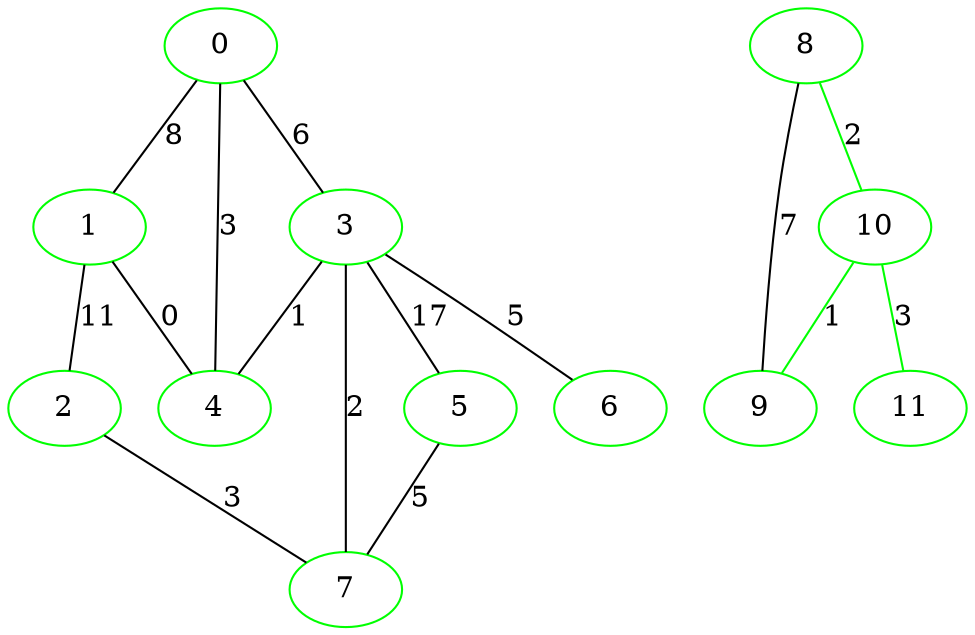 graph G {
0 [label="0", color=green];
1 [label="1", color=green];
2 [label="2", color=green];
3 [label="3", color=green];
4 [label="4", color=green];
5 [label="5", color=green];
6 [label="6", color=green];
7 [label="7", color=green];
8 [label="8", color=green];
9 [label="9", color=green];
10 [label="10", color=green];
11 [label="11", color=green];
10 -- 9 [label="1", color=green];
8 -- 10 [label="2", color=green];
10 -- 11 [label="3", color=green];
0 -- 1 [label="8"];
0 -- 3 [label="6"];
0 -- 4 [label="3"];
1 -- 2 [label="11"];
1 -- 4 [label="0"];
2 -- 7 [label="3"];
3 -- 4 [label="1"];
3 -- 5 [label="17"];
3 -- 6 [label="5"];
3 -- 7 [label="2"];
5 -- 7 [label="5"];
8 -- 9 [label="7"];
}
